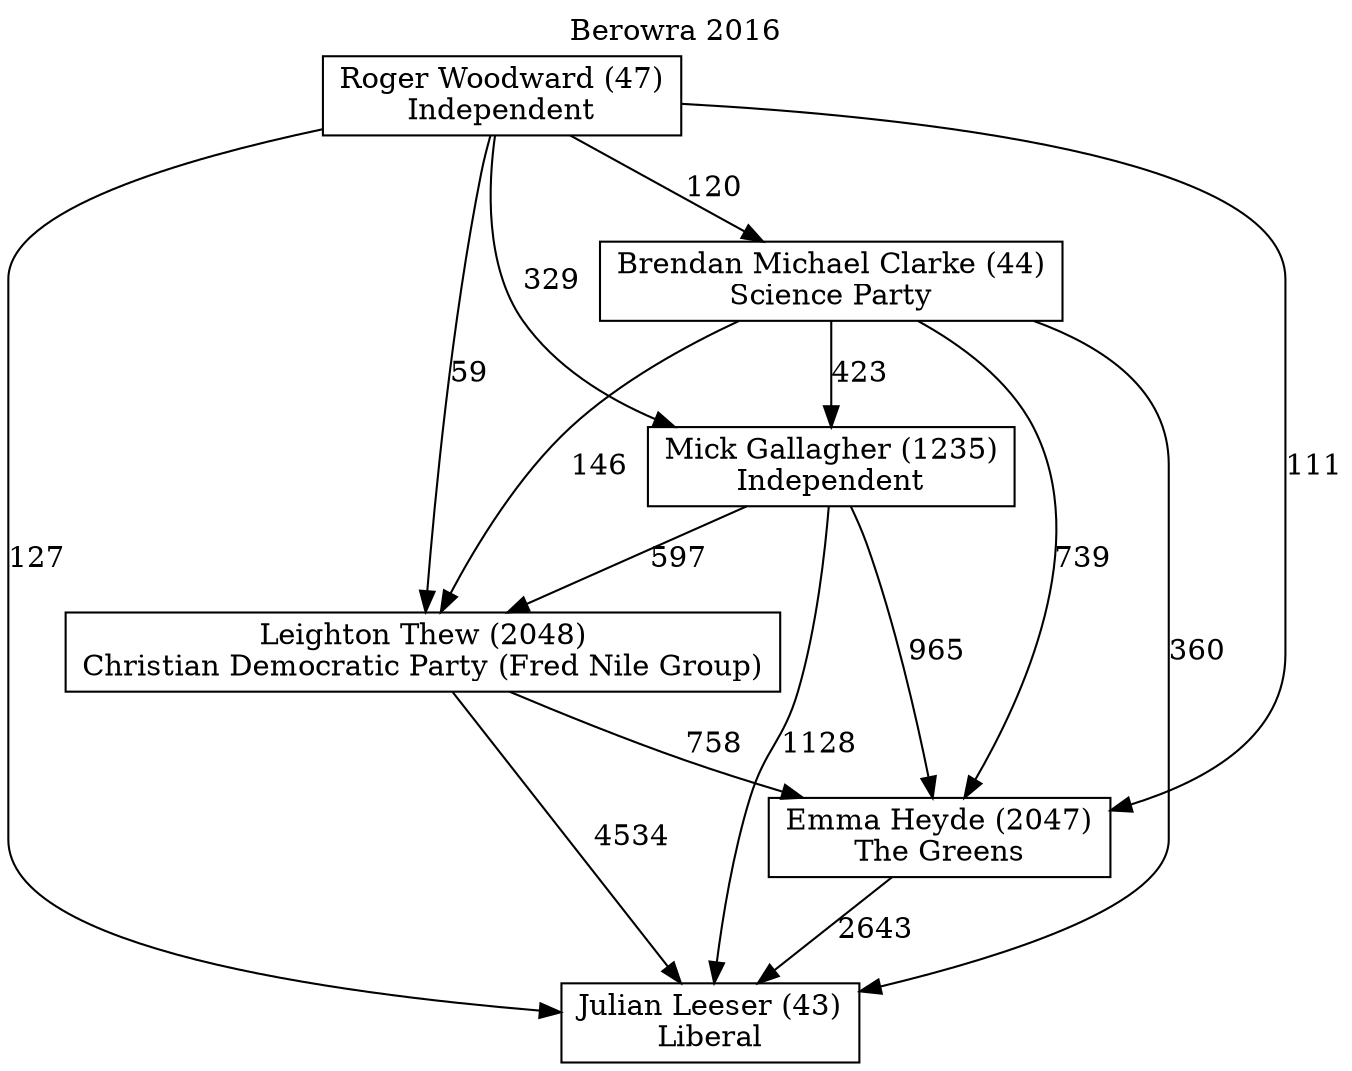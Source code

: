 // House preference flow
digraph "Julian Leeser (43)_Berowra_2016" {
	graph [label="Berowra 2016" labelloc=t mclimit=10]
	node [shape=box]
	"Julian Leeser (43)" [label="Julian Leeser (43)
Liberal"]
	"Emma Heyde (2047)" [label="Emma Heyde (2047)
The Greens"]
	"Leighton Thew (2048)" [label="Leighton Thew (2048)
Christian Democratic Party (Fred Nile Group)"]
	"Mick Gallagher (1235)" [label="Mick Gallagher (1235)
Independent"]
	"Brendan Michael Clarke (44)" [label="Brendan Michael Clarke (44)
Science Party"]
	"Roger Woodward (47)" [label="Roger Woodward (47)
Independent"]
	"Emma Heyde (2047)" -> "Julian Leeser (43)" [label=2643]
	"Leighton Thew (2048)" -> "Emma Heyde (2047)" [label=758]
	"Mick Gallagher (1235)" -> "Leighton Thew (2048)" [label=597]
	"Brendan Michael Clarke (44)" -> "Mick Gallagher (1235)" [label=423]
	"Roger Woodward (47)" -> "Brendan Michael Clarke (44)" [label=120]
	"Leighton Thew (2048)" -> "Julian Leeser (43)" [label=4534]
	"Mick Gallagher (1235)" -> "Julian Leeser (43)" [label=1128]
	"Brendan Michael Clarke (44)" -> "Julian Leeser (43)" [label=360]
	"Roger Woodward (47)" -> "Julian Leeser (43)" [label=127]
	"Roger Woodward (47)" -> "Mick Gallagher (1235)" [label=329]
	"Brendan Michael Clarke (44)" -> "Leighton Thew (2048)" [label=146]
	"Roger Woodward (47)" -> "Leighton Thew (2048)" [label=59]
	"Mick Gallagher (1235)" -> "Emma Heyde (2047)" [label=965]
	"Brendan Michael Clarke (44)" -> "Emma Heyde (2047)" [label=739]
	"Roger Woodward (47)" -> "Emma Heyde (2047)" [label=111]
}
